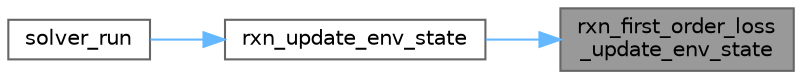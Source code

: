 digraph "rxn_first_order_loss_update_env_state"
{
 // LATEX_PDF_SIZE
  bgcolor="transparent";
  edge [fontname=Helvetica,fontsize=10,labelfontname=Helvetica,labelfontsize=10];
  node [fontname=Helvetica,fontsize=10,shape=box,height=0.2,width=0.4];
  rankdir="RL";
  Node1 [label="rxn_first_order_loss\l_update_env_state",height=0.2,width=0.4,color="gray40", fillcolor="grey60", style="filled", fontcolor="black",tooltip="Update reaction data for new environmental conditions."];
  Node1 -> Node2 [dir="back",color="steelblue1",style="solid"];
  Node2 [label="rxn_update_env_state",height=0.2,width=0.4,color="grey40", fillcolor="white", style="filled",URL="$rxn__solver_8c.html#ab3d4bbab05647b5931a81ead002a5805",tooltip="Update reaction data for new environmental state."];
  Node2 -> Node3 [dir="back",color="steelblue1",style="solid"];
  Node3 [label="solver_run",height=0.2,width=0.4,color="grey40", fillcolor="white", style="filled",URL="$camp__solver_8c.html#afc5ec8680b419e7ab49530d53a76cee4",tooltip="Solve for a given timestep."];
}
